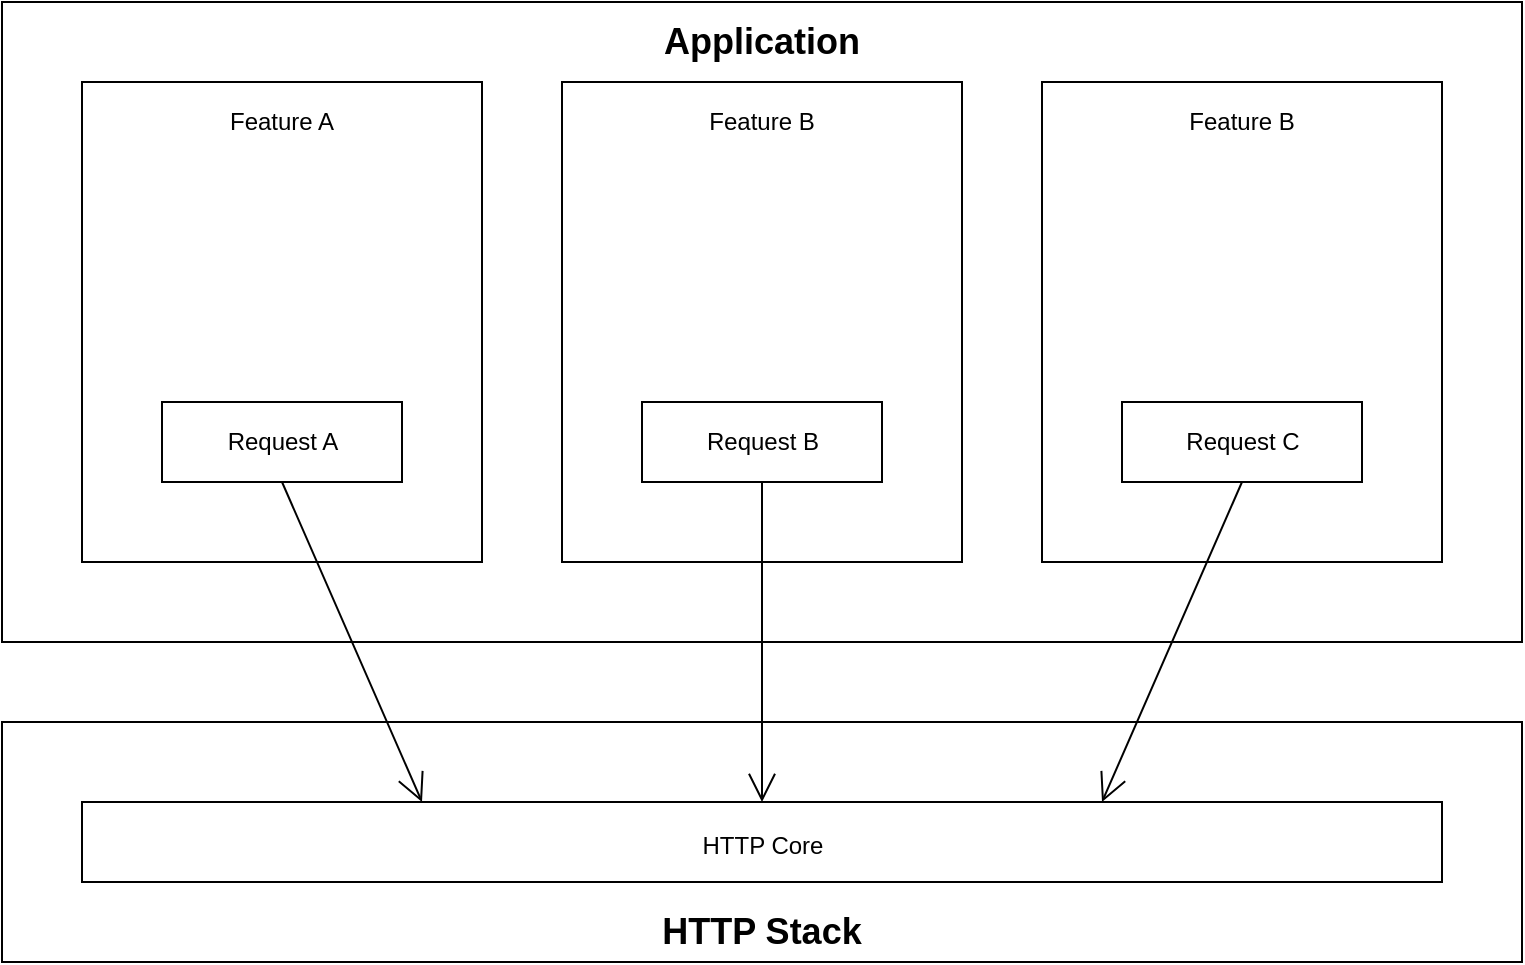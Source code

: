 <mxfile version="14.3.0" type="device"><diagram id="C5RBs43oDa-KdzZeNtuy" name="Page-1"><mxGraphModel dx="946" dy="564" grid="1" gridSize="10" guides="1" tooltips="1" connect="1" arrows="1" fold="1" page="1" pageScale="1" pageWidth="827" pageHeight="1169" math="0" shadow="0"><root><mxCell id="WIyWlLk6GJQsqaUBKTNV-0"/><mxCell id="WIyWlLk6GJQsqaUBKTNV-1" parent="WIyWlLk6GJQsqaUBKTNV-0"/><mxCell id="3m050By0xe5lFBXGDxGn-13" value="" style="rounded=0;whiteSpace=wrap;html=1;fontSize=18;" vertex="1" parent="WIyWlLk6GJQsqaUBKTNV-1"><mxGeometry x="40" y="480" width="760" height="120" as="geometry"/></mxCell><mxCell id="3m050By0xe5lFBXGDxGn-10" value="" style="rounded=0;whiteSpace=wrap;html=1;" vertex="1" parent="WIyWlLk6GJQsqaUBKTNV-1"><mxGeometry x="40" y="120" width="760" height="320" as="geometry"/></mxCell><mxCell id="3m050By0xe5lFBXGDxGn-2" value="" style="rounded=0;whiteSpace=wrap;html=1;" vertex="1" parent="WIyWlLk6GJQsqaUBKTNV-1"><mxGeometry x="80" y="160" width="200" height="240" as="geometry"/></mxCell><mxCell id="3m050By0xe5lFBXGDxGn-0" value="Request A" style="html=1;" vertex="1" parent="WIyWlLk6GJQsqaUBKTNV-1"><mxGeometry x="120" y="320" width="120" height="40" as="geometry"/></mxCell><mxCell id="3m050By0xe5lFBXGDxGn-3" value="Feature A" style="text;html=1;strokeColor=none;fillColor=none;align=center;verticalAlign=middle;whiteSpace=wrap;rounded=0;autosize=1;" vertex="1" parent="WIyWlLk6GJQsqaUBKTNV-1"><mxGeometry x="145" y="170" width="70" height="20" as="geometry"/></mxCell><mxCell id="3m050By0xe5lFBXGDxGn-4" value="" style="rounded=0;whiteSpace=wrap;html=1;" vertex="1" parent="WIyWlLk6GJQsqaUBKTNV-1"><mxGeometry x="320" y="160" width="200" height="240" as="geometry"/></mxCell><mxCell id="3m050By0xe5lFBXGDxGn-5" value="Feature B" style="text;html=1;strokeColor=none;fillColor=none;align=center;verticalAlign=middle;whiteSpace=wrap;rounded=0;autosize=1;" vertex="1" parent="WIyWlLk6GJQsqaUBKTNV-1"><mxGeometry x="385" y="170" width="70" height="20" as="geometry"/></mxCell><mxCell id="3m050By0xe5lFBXGDxGn-6" value="Request B" style="html=1;" vertex="1" parent="WIyWlLk6GJQsqaUBKTNV-1"><mxGeometry x="360" y="320" width="120" height="40" as="geometry"/></mxCell><mxCell id="3m050By0xe5lFBXGDxGn-7" value="" style="rounded=0;whiteSpace=wrap;html=1;" vertex="1" parent="WIyWlLk6GJQsqaUBKTNV-1"><mxGeometry x="560" y="160" width="200" height="240" as="geometry"/></mxCell><mxCell id="3m050By0xe5lFBXGDxGn-8" value="Request C" style="html=1;" vertex="1" parent="WIyWlLk6GJQsqaUBKTNV-1"><mxGeometry x="600" y="320" width="120" height="40" as="geometry"/></mxCell><mxCell id="3m050By0xe5lFBXGDxGn-9" value="Feature B" style="text;html=1;strokeColor=none;fillColor=none;align=center;verticalAlign=middle;whiteSpace=wrap;rounded=0;autosize=1;" vertex="1" parent="WIyWlLk6GJQsqaUBKTNV-1"><mxGeometry x="625" y="170" width="70" height="20" as="geometry"/></mxCell><mxCell id="3m050By0xe5lFBXGDxGn-11" value="Application" style="text;html=1;strokeColor=none;fillColor=none;align=center;verticalAlign=middle;whiteSpace=wrap;rounded=0;autosize=1;fontStyle=1;fontSize=18;" vertex="1" parent="WIyWlLk6GJQsqaUBKTNV-1"><mxGeometry x="365" y="125" width="110" height="30" as="geometry"/></mxCell><mxCell id="3m050By0xe5lFBXGDxGn-12" value="&lt;font style=&quot;font-size: 12px&quot;&gt;HTTP Core&lt;/font&gt;" style="html=1;fontSize=18;" vertex="1" parent="WIyWlLk6GJQsqaUBKTNV-1"><mxGeometry x="80" y="520" width="680" height="40" as="geometry"/></mxCell><mxCell id="3m050By0xe5lFBXGDxGn-14" value="HTTP Stack" style="text;html=1;strokeColor=none;fillColor=none;align=center;verticalAlign=middle;whiteSpace=wrap;rounded=0;fontSize=18;fontStyle=1;autosize=1;" vertex="1" parent="WIyWlLk6GJQsqaUBKTNV-1"><mxGeometry x="360" y="570" width="120" height="30" as="geometry"/></mxCell><mxCell id="3m050By0xe5lFBXGDxGn-20" value="" style="endArrow=open;endFill=1;endSize=12;html=1;fontSize=18;exitX=0.5;exitY=1;exitDx=0;exitDy=0;entryX=0.25;entryY=0;entryDx=0;entryDy=0;" edge="1" parent="WIyWlLk6GJQsqaUBKTNV-1" source="3m050By0xe5lFBXGDxGn-0" target="3m050By0xe5lFBXGDxGn-12"><mxGeometry width="160" relative="1" as="geometry"><mxPoint x="170" y="460" as="sourcePoint"/><mxPoint x="330" y="460" as="targetPoint"/></mxGeometry></mxCell><mxCell id="3m050By0xe5lFBXGDxGn-21" value="" style="endArrow=open;endFill=1;endSize=12;html=1;fontSize=18;exitX=0.5;exitY=1;exitDx=0;exitDy=0;entryX=0.75;entryY=0;entryDx=0;entryDy=0;" edge="1" parent="WIyWlLk6GJQsqaUBKTNV-1" source="3m050By0xe5lFBXGDxGn-8" target="3m050By0xe5lFBXGDxGn-12"><mxGeometry width="160" relative="1" as="geometry"><mxPoint x="280" y="460" as="sourcePoint"/><mxPoint x="440" y="460" as="targetPoint"/></mxGeometry></mxCell><mxCell id="3m050By0xe5lFBXGDxGn-22" value="" style="endArrow=open;endFill=1;endSize=12;html=1;fontSize=18;exitX=0.5;exitY=1;exitDx=0;exitDy=0;entryX=0.5;entryY=0;entryDx=0;entryDy=0;" edge="1" parent="WIyWlLk6GJQsqaUBKTNV-1" source="3m050By0xe5lFBXGDxGn-6" target="3m050By0xe5lFBXGDxGn-12"><mxGeometry width="160" relative="1" as="geometry"><mxPoint x="350" y="470" as="sourcePoint"/><mxPoint x="510" y="470" as="targetPoint"/></mxGeometry></mxCell></root></mxGraphModel></diagram></mxfile>